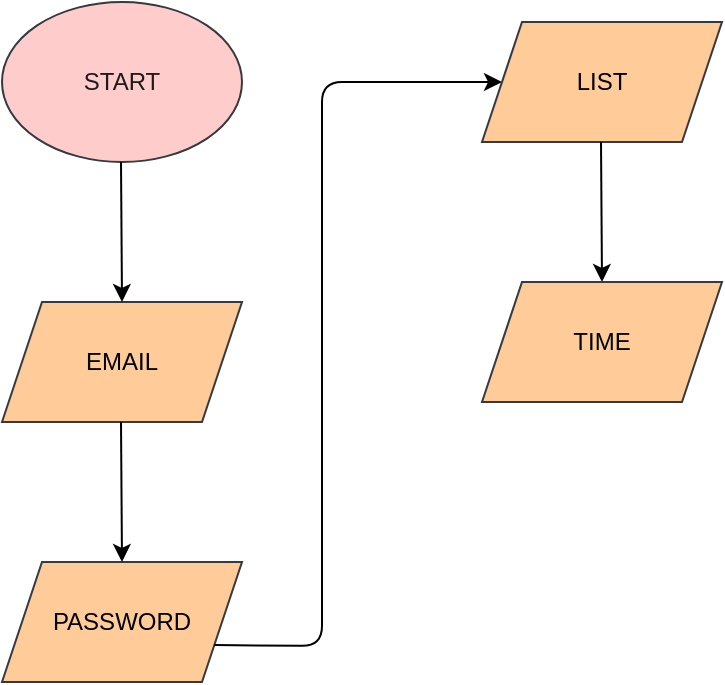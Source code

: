 <mxfile>
    <diagram id="UPJpy0NVCtrC-UT3h_p6" name="Page-1">
        <mxGraphModel dx="857" dy="639" grid="1" gridSize="10" guides="1" tooltips="1" connect="1" arrows="1" fold="1" page="1" pageScale="1" pageWidth="850" pageHeight="1100" math="0" shadow="0">
            <root>
                <mxCell id="0"/>
                <mxCell id="1" parent="0"/>
                <mxCell id="2" value="&lt;font color=&quot;#1c1c1c&quot;&gt;START&lt;/font&gt;" style="ellipse;whiteSpace=wrap;html=1;fillColor=#ffcccc;strokeColor=#36393d;" vertex="1" parent="1">
                    <mxGeometry x="80" y="40" width="120" height="80" as="geometry"/>
                </mxCell>
                <mxCell id="3" value="&lt;font color=&quot;#000000&quot;&gt;EMAIL&lt;/font&gt;" style="shape=parallelogram;perimeter=parallelogramPerimeter;whiteSpace=wrap;html=1;fixedSize=1;fillColor=#ffcc99;strokeColor=#36393d;" vertex="1" parent="1">
                    <mxGeometry x="80" y="190" width="120" height="60" as="geometry"/>
                </mxCell>
                <mxCell id="4" value="" style="endArrow=classic;html=1;fontColor=#1C1C1C;" edge="1" parent="1">
                    <mxGeometry width="50" height="50" relative="1" as="geometry">
                        <mxPoint x="139.5" y="120" as="sourcePoint"/>
                        <mxPoint x="140" y="190" as="targetPoint"/>
                    </mxGeometry>
                </mxCell>
                <mxCell id="5" value="&lt;font color=&quot;#000000&quot;&gt;PASSWORD&lt;/font&gt;" style="shape=parallelogram;perimeter=parallelogramPerimeter;whiteSpace=wrap;html=1;fixedSize=1;fillColor=#ffcc99;strokeColor=#36393d;" vertex="1" parent="1">
                    <mxGeometry x="80" y="320" width="120" height="60" as="geometry"/>
                </mxCell>
                <mxCell id="6" value="" style="endArrow=classic;html=1;fontColor=#1C1C1C;" edge="1" parent="1">
                    <mxGeometry width="50" height="50" relative="1" as="geometry">
                        <mxPoint x="139.5" y="250" as="sourcePoint"/>
                        <mxPoint x="140" y="320" as="targetPoint"/>
                    </mxGeometry>
                </mxCell>
                <mxCell id="7" value="" style="endArrow=classic;html=1;fontColor=#000000;exitX=1;exitY=0.75;exitDx=0;exitDy=0;" edge="1" parent="1" source="5">
                    <mxGeometry width="50" height="50" relative="1" as="geometry">
                        <mxPoint x="240" y="360" as="sourcePoint"/>
                        <mxPoint x="330" y="80" as="targetPoint"/>
                        <Array as="points">
                            <mxPoint x="240" y="362"/>
                            <mxPoint x="240" y="290"/>
                            <mxPoint x="240" y="220"/>
                            <mxPoint x="240" y="80"/>
                            <mxPoint x="300" y="80"/>
                        </Array>
                    </mxGeometry>
                </mxCell>
                <mxCell id="8" value="&lt;font color=&quot;#000000&quot;&gt;LIST&lt;/font&gt;" style="shape=parallelogram;perimeter=parallelogramPerimeter;whiteSpace=wrap;html=1;fixedSize=1;fillColor=#ffcc99;strokeColor=#36393d;" vertex="1" parent="1">
                    <mxGeometry x="320" y="50" width="120" height="60" as="geometry"/>
                </mxCell>
                <mxCell id="9" value="" style="endArrow=classic;html=1;fontColor=#1C1C1C;" edge="1" parent="1">
                    <mxGeometry width="50" height="50" relative="1" as="geometry">
                        <mxPoint x="379.5" y="110" as="sourcePoint"/>
                        <mxPoint x="380" y="180" as="targetPoint"/>
                    </mxGeometry>
                </mxCell>
                <mxCell id="10" value="&lt;font color=&quot;#000000&quot;&gt;TIME&lt;/font&gt;" style="shape=parallelogram;perimeter=parallelogramPerimeter;whiteSpace=wrap;html=1;fixedSize=1;fillColor=#ffcc99;strokeColor=#36393d;" vertex="1" parent="1">
                    <mxGeometry x="320" y="180" width="120" height="60" as="geometry"/>
                </mxCell>
            </root>
        </mxGraphModel>
    </diagram>
</mxfile>